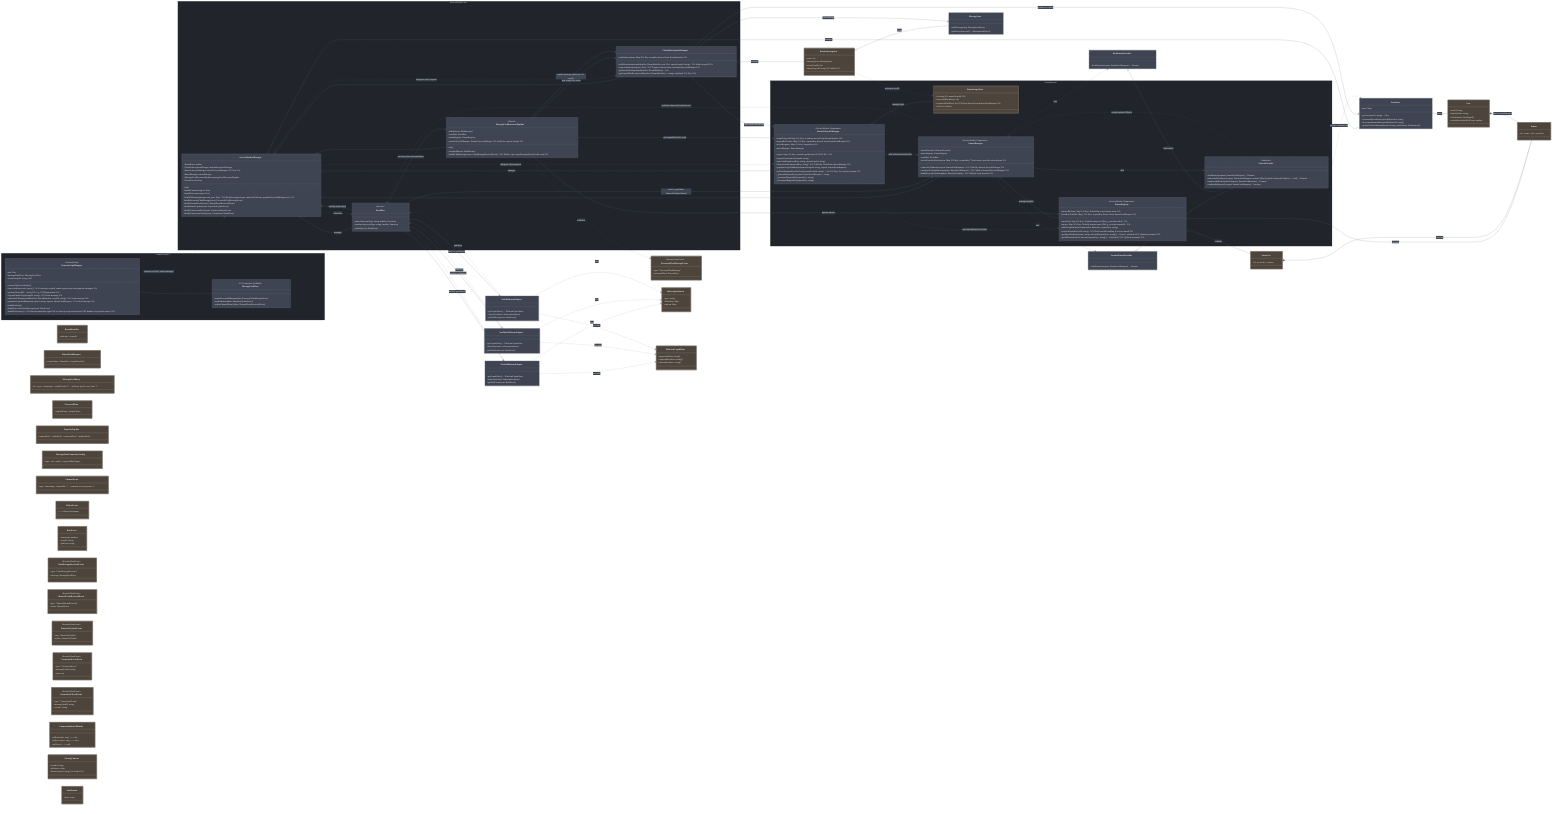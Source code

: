 ---
config:
  rightAngles: true
  
  themeVariables:
    # Base settings
    darkMode: true
    fontFamily: '"Segoe UI", "Helvetica", "Arial", sans-serif'
    fontSize: '14px'
    
    # Dark Mode Palette with improved styling
    background: '#282c34'             # Dark background
    primaryColor: '#3e4451'           # Box background
    primaryBorderColor: '#5c6370'     # Box border - solid color
    primaryTextColor: '#abb2bf'       # Text inside boxes
    
    # Line and arrow styling - solid colors
    lineColor: '#5c6370'              # Arrow lines
    arrowheadColor: '#5c6370'         # Arrow heads
    
    # Text styling
    textColor: '#dcdcdc'              # General text (outside boxes, labels)
    classText: '#e6e6e6'              # Class member text
    
    # Namespace styling
    clusterBkg: '#21252b'             # Namespace background (slightly darker)
    clusterBorder: '#5c6370'          # Namespace border
    
    # Disable gradient effects
    primaryBorderColorInternal: '#5c6370'  # Inside border - match to avoid gradient
    nodeBorder: '#5c6370'             # Force consistent border
    mainBkg: '#3e4451'                # Match primaryColor for consistency
    
    # Additional styling for better contrast
    relationLabelColor: '#dcdcdc'     # Relation text
    edgeLabelBackground: '#282c34'    # Edge label background
    titleColor: '#dcdcdc'             # Title color
---
classDiagram
    direction LR

    namespace ServiceWorkerCore {
        %% Main background script orchestrator, handles client communication, manages core services. %%
        class ServiceWorkerManager {
            +EventBus eventBus
            +ClientSubscriptionManager clientSubscriptionManager
            +EmoteLifecycleManager emoteLifecycleManager %% New %%
            +EmoteManager emoteManager
            +MessageFeedProcessorPipeline messageFeedProcessorPipeline
            +UserStore userStore
            +init()
            +handleConnection(port: Port)
            +handleDisconnect(port: Port)
            +handleMessage(message: any, port: Port) %% Handles registerScope, subscribeToRoom, populateScopeWithRequest etc. %%
            -handleProcessedChatMessage(event: ProcessedChatMessageEvent)
            -handleChannelEvent(event: ChannelEventReceivedEvent)
            -handleEmoteUpdate(event: EmoteSetUpdateEvent)
            -handleConnectionError(event: ConnectionErrorEvent)
            -handleConnectionClosed(event: ConnectionClosedEvent)
        }

        %% Central hub for decoupled event publishing and subscription within the Service Worker. %%
        class EventBus {
            <<Service>>
            +subscribe(eventType: string, handler: Function)
            +unsubscribe(eventType: string, handler: Function)
            +publish(event: BaseEvent)
        }

        %% Tracks client ports per room, manages RoomSubscription lifecycle, notifies EmoteLifecycleManager on disconnect. %%
        class ClientSubscriptionManager {
            -roomSubscriptions: Map<string, RoomSubscription> %% Key: roomKey derived from RoomIdentifier %%
            +addSubscription(roomIdentifier: RoomIdentifier, port: Port, emoteScopeId: string) %% Added scopeId %%
            +removeSubscription(port: Port) %% Triggers disassociation in EmoteLifecycleManager %%
            +getPortsForRoom(roomIdentifier: RoomIdentifier): Set<Port>
            +getScopeIdForRoom(roomIdentifier: RoomIdentifier): string | undefined %% New %%
        }

        %% Subscribes to raw chat messages, gets relevant emote contexts, queries EmoteRegistry, applies transformations, publishes processed messages. %%
        class MessageFeedProcessorPipeline {
            <<Shared>>
            -middlewares: Middleware[]
            -eventBus: EventBus
            -emoteRegistry: EmoteRegistry 
            -emoteLifecycleManager: EmoteLifecycleManager %% Added for context lookup %%
            +init()
            +use(middleware: Middleware)
            -handleChatMessage(event: ChatMessageReceivedEvent) %% Needs to get scopeId/requestKeys for the room %%
        }
    }

    namespace EmoteSystem {
        %% Manages EmoteScope lifecycles, tracks request references, and triggers EmoteManager subscriptions. %%
        class EmoteLifecycleManager {
            <<ServiceWorker Component>>
            -scopes: Map<string, EmoteScopeState> %% Key: emoteScopeId (client GUID/ULID) %%
            -roomToScopeId: Map<string, string> %% Key: roomKey derived from RoomIdentifier %%
            -requestRefCounts: Map<string, number> %% Key: requestKey derived from EmoteFetchRequest %%
            -activeRequests: Map<string, EmoteFetchRequest> %% Key: requestKey %%
            -emoteManager: EmoteManager
            +registerScope(emoteScopeId: string)
            +associateRoom(roomKey: string, emoteScopeId: string)
            +disassociateRoom(roomKey: string) %% Called by ClientSubscriptionManager %%
            +populateScopeWithRequest(emoteScopeId: string, request: EmoteFetchRequest)
            +getFetchRequestKeysForScope(emoteScopeId: string): Set<string> %% New: For pipeline lookup %%
            -_generateRequestKey(request: EmoteFetchRequest): string
            -_incrementRequestRef(requestKey: string)
            -_decrementRequestRef(requestKey: string)
        }

        %% Internal state for an EmoteScope managed by EmoteLifecycleManager. %%
        class EmoteScopeState:::datatype {
             +id: string %% emoteScopeId %%
             +associatedRoomKeys: Set<string>
             +requestedFetchKeys: Set<string> %% Keys derived from EmoteFetchRequest %%
             +isActive: boolean
        }

        %% Orchestrates actual fetching via IEmoteProviders and manages EmoteRegistry based on subscribe/unsubscribe calls from EmoteLifecycleManager. %%
        class EmoteManager {
            <<ServiceWorker Component>>
            -emoteProviders: IEmoteProvider[]
            -emoteRegistry: EmoteRegistry
            -eventBus: EventBus
            -activeProviderSubscriptions: Map<string, any> %% Key: requestKey? Tracks active provider subscriptions %%
            +subscribeToEmotes(request: EmoteFetchRequest) %% Called by EmoteLifecycleManager %%
            +unsubscribeFromEmotes(request: EmoteFetchRequest) %% Called by EmoteLifecycleManager %%
            -handleProviderUpdate(update: EmoteSetUpdate) %% Callback from provider %%
        }

        %% Central storage for emotes and emote sets. Queried by MessageFeedProcessorPipeline using context info. %%
        class EmoteRegistry {
            <<ServiceWorker Component>>
            -emoteSets: Map<string, EmoteSet> %% Key: Globally unique set ID (e.g., provider:setId) %%
            -emotes: Map<string, Emote> %% Key: Globally unique emote ID (e.g., provider:emoteId) %%
            -emotesByName: Map<string, Emote> %% Key: Potentially scoped emote name %%
            -fetchKeyToSetIds: Map<string, Set<string>> %% Key: requestKey derived from EmoteFetchRequest %%
            +addOrUpdateEmoteSet(emoteSet: EmoteSet, requestKey: string)
            +removeEmoteSet(setId: string) %% Needs careful handling if sets are shared %%
            +getEmoteByName(name: string, relevantRequestKeys: string[]): Emote | undefined %% Updated parameter %%
            +getAllEmoteSetsForContexts(requestKeys: string[]): EmoteSet[] %% Updated parameter %%
        }

        %% Interface for emote providers. Fetches sets based on EmoteFetchRequest, may support updates. %%
        class IEmoteProvider {
            <<Interface>>
            +fetchEmotes(request: EmoteFetchRequest): Promise<EmoteSet[]>
            +subscribeToUpdates?(request: EmoteFetchRequest, updateCallback: (update: EmoteSetUpdate) => void): Promise<void>
            +unsubscribeFromUpdates?(request: EmoteFetchRequest): Promise<void>
            +canHandleRequest?(request: EmoteFetchRequest): boolean
        }
    }

    namespace ContentScriptUI {
        %% Manages communication with Service Worker, detects context, generates scope, initiates subscriptions and requests. %%
        class ContentScriptManager {
            <<ContentScript>>
            -port: Port
            -messageFeedView: MessageFeedView
            -currentScopeId: string | null
            +connectToServiceWorker()
            +detectAndAssociateContext() %% Generates scopeId, sends register/associate/populate messages %%
            +generateScopeId(): string %% e.g., ULID generation %%
            +registerEmoteScope(scopeId: string) %% Sends message %%
            +subscribeToRoom(roomIdentifier: RoomIdentifier, scopeId: string) %% Sends message %%
            +populateScopeWithRequest(scopeId: string, request: EmoteFetchRequest) %% Sends message %%
            +sendHeartbeat()
            -handleServiceWorkerMessage(event: BaseEvent)
            -handleDisconnect() %% Should potentially signal SW to clean up scope associations? SW handles via port disconnect. %%
        }

        %% Renders messages, emotes, and other UI elements in the content script. %%
        class MessageFeedView {
            <<UI Component (SolidJS)>>
            +renderProcessedMessage(data: ProcessedChatMessageEvent)
            +updateEmotes(data: EmoteSetUpdateEvent)
            +renderChannelEvent?(data: ChannelEventReceivedEvent)
        }
    }

    %% Data Structures %%
    class Emote:::datatype { +id; +name; +url; +provider; }
    class EmoteSet:::datatype { +id; +provider; +emotes; }
    class RoomIdentifier:::datatype { +platform; +roomId; } 
    %% Defines an emote source/context %%
    class EmoteFetchRequest:::datatype { +contextType; +identifiers; +targetProvider?; } 
    class MessageFeedEntry:::datatype { +id; +type; +timestamp; +senderUserId; /* ... platform specific raw data? */ }
    class ProcessedData:::datatype { +originalEntry; +displayParts; }
    %% Updated to link to requestKey? %%
    class EmoteSetUpdate:::datatype { +requestKey?; +addedSets?; +removedSets?; +updatedSets?; } 
    class MessageFeedConnectionConfig:::datatype { +type; +url; +auth?; +expectedDataTypes; }
    class ChannelEvent:::datatype { +type; +timestamp; +channelId; /* ... common event properties */ }
    class FollowEvent:::datatype { <<Extends ChannelEvent>>; +followerUsername; }
    class BaseEvent:::datatype {
        +timestamp: number
        +roomId: string 
        +platform: string
    }
    class ChatMessageReceivedEvent:::datatype {
        <<Extends BaseEvent>>
        +type: "ChatMessageReceived"
        +message: MessageFeedEntry
    }
    class ChannelEventReceivedEvent:::datatype {
        <<Extends BaseEvent>>
        +type: "ChannelEventReceived"
        +event: ChannelEvent
    }
    class ProcessedChatMessageEvent:::datatype {
        <<Extends BaseEvent>>
        +type: "ProcessedChatMessage"
        +processedData: ProcessData
    }
    %% Signals that emotes relevant to a context (requestKey) have changed. %%
    class EmoteSetUpdateEvent:::datatype {
        <<Extends BaseEvent>>
        +type: "EmoteSetUpdate"
        +update: EmoteSetUpdate 
    }
    class ConnectionErrorEvent:::datatype {
        <<Extends BaseEvent>>
        +type: "ConnectionError"
        +messageFeedId: string
        +error: any
    }
    class ConnectionClosedEvent:::datatype {
        <<Extends BaseEvent>>
        +type: "ConnectionClosed"
        +messageFeedId: string
        +reason?: string
    }
    class ConnectionDataCallbacks:::datatype {
        +onData: (data: any) => void
        +onError: (error: any) => void
        +onClose: () => void
    }
    class ParsingContext:::datatype {
        +roomId: string 
        +platform: string
        +emoteScopeId: string %% Added %%
    }
    class SubscriptionIntent:::datatype {
        +type: string
        +identifiers: Map<string, string>
        +options: Map<string, any>
    }
    class PlatformCapabilities:::datatype {
        +supportedFeeds: string[]
        +requiredIdentifiers: string[]
        +optionalFeatures: string[]
    }
    class RoomSubscription:::datatype {
        +ports: Set<Port>
        +messageStore: MessageStore
        +activeUserIds: Set<string>
        +emoteScopeId: string %% Added %%
    }
    class MessageStore {
        +addMessage(msg: MessageFeedEntry)
        +getHistory(start,end): MessageFeedEntry[]
    }
    class UserStore {
        -users: Map<string, User>
        +getUser(userId: string): User
        +incrementRoomSubscriptionRef(userId: string)
        +decrementRoomSubscriptionRef(userId: string)
        +updateUserEntitlements(userId: string, entitlements: Entitlement[])
    }
    class User:::datatype {
        +userId: string
        +displayName: string
        +entitlements: Entitlement[]
        +roomSubscriptionRefCount: number
    }
    class Entitlement:::datatype {
        +kind: string
    }


    %% Platform Implementations (Black Boxes) %%
    class TwitchPlatformAdapter {
        +getCapabilities(): PlatformCapabilities
        +subscribe(intent: SubscriptionIntent)
        +publishEvent(event: BaseEvent)
    }
    class YouTubePlatformAdapter {
        +getCapabilities(): PlatformCapabilities
        +subscribe(intent: SubscriptionIntent)
        +publishEvent(event: BaseEvent)
    }
    class KickPlatformAdapter {
        +getCapabilities(): PlatformCapabilities
        +subscribe(intent: SubscriptionIntent)
        +publishEvent(event: BaseEvent)
    }

    %% Emote Provider Implementations %%
    SeventvEmoteProvider <|-- IEmoteProvider : implements
    class SeventvEmoteProvider {
        +fetchEmotes(request: EmoteFetchRequest): Promise<EmoteSet[]>
        
    }

    KickEmoteProvider <|-- IEmoteProvider : implements
    class KickEmoteProvider {
        +fetchEmotes(request: EmoteFetchRequest): Promise<EmoteSet[]>
        
    }

    %% Relationships %%
    ServiceWorkerManager o-- EventBus : manages
    ServiceWorkerManager o-- ClientSubscriptionManager
    ServiceWorkerManager o-- EmoteLifecycleManager : manages
    ServiceWorkerManager o-- EmoteManager
    ServiceWorkerManager o-- MessageFeedProcessorPipeline
    ServiceWorkerManager o-- UserStore : manages
    ServiceWorkerManager ..> EventBus : subscribes
    ServiceWorkerManager ..> EmoteLifecycleManager : delegates client requests
    ServiceWorkerManager ..> ClientSubscriptionManager : delegates client requests

    EventBus --> ServiceWorkerManager : used by (subscribes)
    EventBus --> MessageFeedProcessorPipeline : used by (subscribes/publishes)
    EventBus --> EmoteManager : used by (publishes EmoteSetUpdateEvent)
    EventBus --> TwitchPlatformAdapter : used by (publishes)
    EventBus --> YouTubePlatformAdapter : used by (publishes)
    EventBus --> KickPlatformAdapter : used by (publishes)

    EmoteLifecycleManager o-- EmoteScopeState : manages state
    EmoteLifecycleManager --> EmoteManager : calls subscribe/unsubscribe
    EmoteLifecycleManager ..> EmoteRegistry : uses requestKeys for context

    EmoteManager --> IEmoteProvider : uses
    EmoteManager o-- EmoteRegistry : manages updates
    EmoteManager ..> EventBus : publishes EmoteSetUpdateEvent
    
    IEmoteProvider ..> EmoteManager : invokes updateCallback

    EmoteRegistry o-- "*" EmoteSet : contains
    EmoteRegistry o-- "*" Emote : contains
    EmoteSet "1" *-- "*" Emote : contains

    MessageFeedProcessorPipeline ..> ProcessedChatMessageEvent : publishes
    MessageFeedProcessorPipeline --> EmoteRegistry : queries emotes
    MessageFeedProcessorPipeline --> EmoteLifecycleManager : gets requestKeys for scope
    MessageFeedProcessorPipeline --> ClientSubscriptionManager : gets scopeId for room

    ContentScriptManager ..> ServiceWorkerManager : connects via Port, sends messages
    ContentScriptManager o-- MessageFeedView

    ClientSubscriptionManager --> EmoteLifecycleManager : calls disassociateRoom
    ClientSubscriptionManager o-- "*" RoomSubscription : manages
    RoomSubscription o-- MessageStore : owns
    RoomSubscription ..> EmoteScopeState : references via ID

    %% Platform Implementations publish events to the EventBus %%
    TwitchPlatformAdapter ..> EventBus : publishes
    YouTubePlatformAdapter ..> EventBus : publishes
    KickPlatformAdapter ..> EventBus : publishes

    TwitchPlatformAdapter ..> PlatformCapabilities : provides
    YouTubePlatformAdapter ..> PlatformCapabilities : provides
    KickPlatformAdapter ..> PlatformCapabilities : provides

    TwitchPlatformAdapter ..> SubscriptionIntent : uses
    YouTubePlatformAdapter ..> SubscriptionIntent : uses
    KickPlatformAdapter ..> SubscriptionIntent : uses

    EmoteManager ..> SeventvEmoteProvider : uses
    EmoteManager ..> KickEmoteProvider : uses

    UserStore o-- "*" User : stores
    User "1" *-- "*" Emote : has (via entitlements)

    MessageFeedProcessorPipeline --> ClientSubscriptionManager : signals message (indirectly via event?)
    ClientSubscriptionManager --> MessageStore : adds message 
    ClientSubscriptionManager --> UserStore : updates ref counts 
    IEmoteProvider ..> UserStore : updates entitlements 


    %% Class Definitions for styling must be at the end %%
    classDef datatype fill:#4d443c,stroke:#6e6359,stroke-width:2px